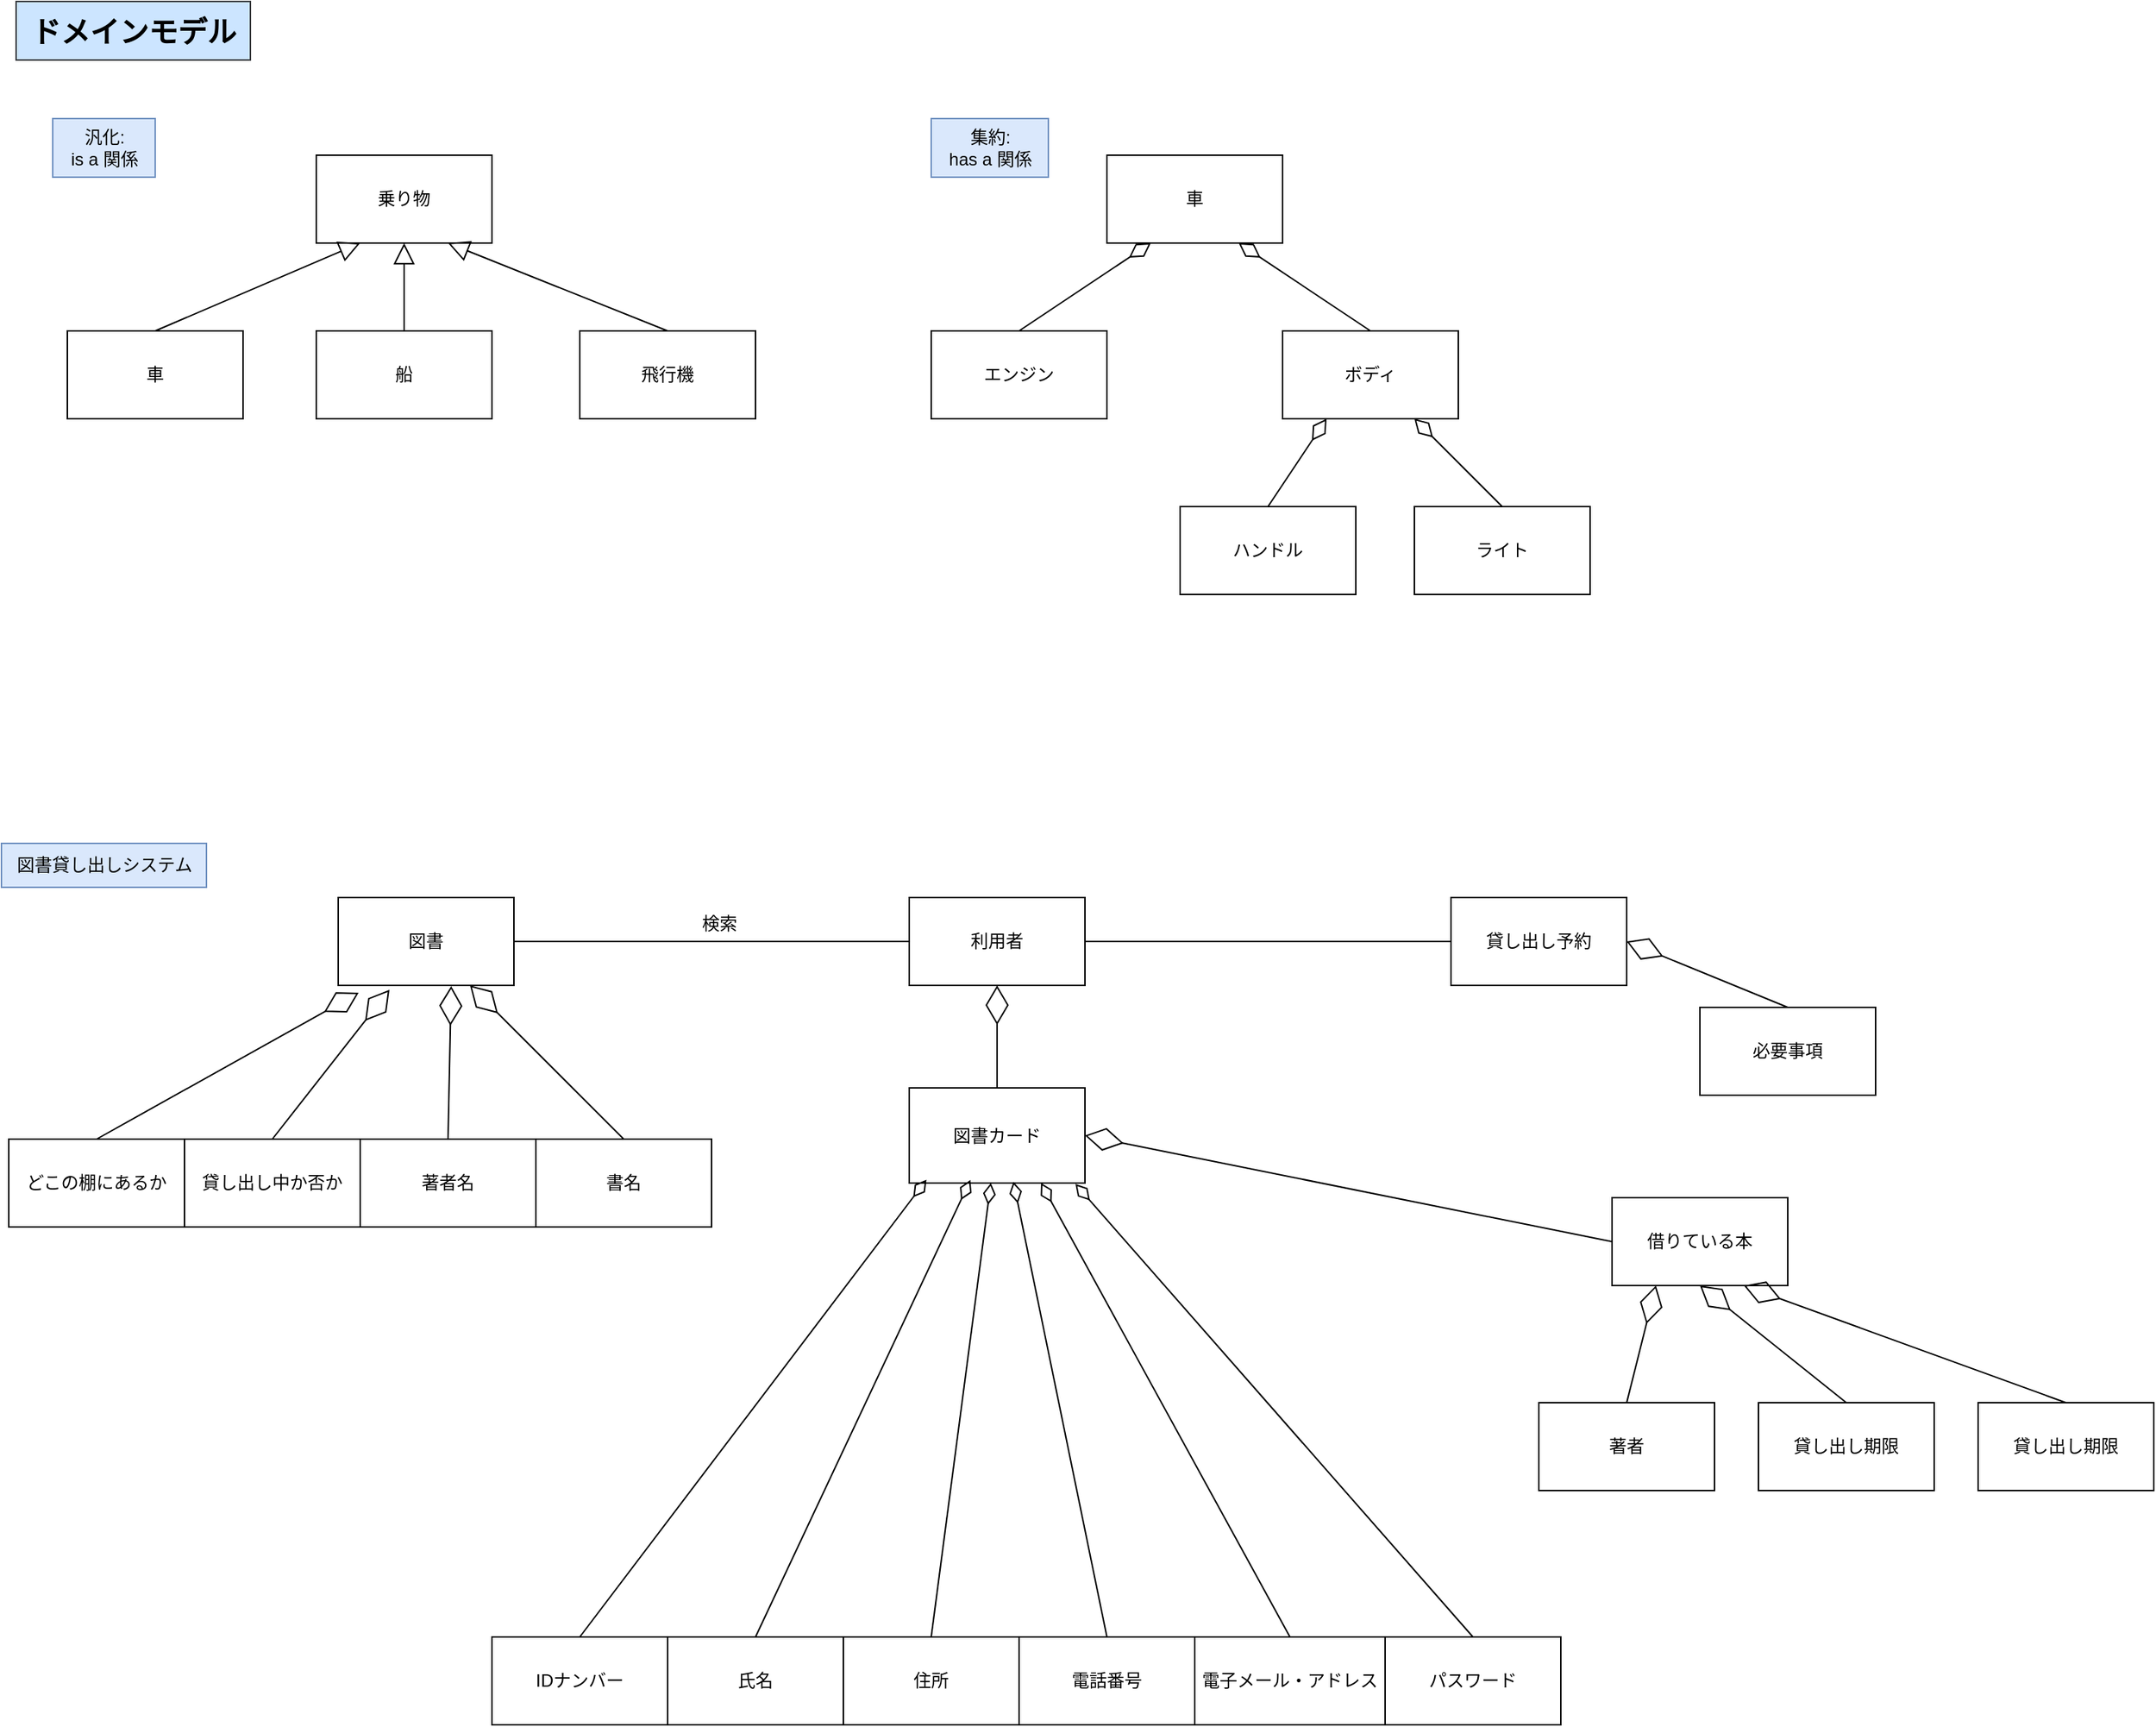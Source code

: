 <mxfile>
    <diagram name="ページ1" id="be8GhK4w83dCmfsiPk0o">
        <mxGraphModel dx="2194" dy="767" grid="1" gridSize="10" guides="1" tooltips="1" connect="1" arrows="1" fold="1" page="1" pageScale="1" pageWidth="1169" pageHeight="827" math="0" shadow="0">
            <root>
                <mxCell id="0"/>
                <mxCell id="1" parent="0"/>
                <mxCell id="bD1b70EAPUTdLCyVFp36-1" value="乗り物" style="rounded=0;whiteSpace=wrap;html=1;" parent="1" vertex="1">
                    <mxGeometry x="210" y="130" width="120" height="60" as="geometry"/>
                </mxCell>
                <mxCell id="bD1b70EAPUTdLCyVFp36-2" value="車" style="rounded=0;whiteSpace=wrap;html=1;" parent="1" vertex="1">
                    <mxGeometry x="40" y="250" width="120" height="60" as="geometry"/>
                </mxCell>
                <mxCell id="bD1b70EAPUTdLCyVFp36-3" value="船" style="rounded=0;whiteSpace=wrap;html=1;" parent="1" vertex="1">
                    <mxGeometry x="210" y="250" width="120" height="60" as="geometry"/>
                </mxCell>
                <mxCell id="bD1b70EAPUTdLCyVFp36-4" value="飛行機" style="rounded=0;whiteSpace=wrap;html=1;" parent="1" vertex="1">
                    <mxGeometry x="390" y="250" width="120" height="60" as="geometry"/>
                </mxCell>
                <mxCell id="bD1b70EAPUTdLCyVFp36-5" value="" style="endArrow=block;endFill=0;endSize=12;html=1;rounded=0;exitX=0.5;exitY=0;exitDx=0;exitDy=0;entryX=0.25;entryY=1;entryDx=0;entryDy=0;" parent="1" source="bD1b70EAPUTdLCyVFp36-2" target="bD1b70EAPUTdLCyVFp36-1" edge="1">
                    <mxGeometry width="160" relative="1" as="geometry">
                        <mxPoint x="210" y="390" as="sourcePoint"/>
                        <mxPoint x="370" y="390" as="targetPoint"/>
                    </mxGeometry>
                </mxCell>
                <mxCell id="bD1b70EAPUTdLCyVFp36-6" value="" style="endArrow=block;endFill=0;endSize=12;html=1;rounded=0;exitX=0.5;exitY=0;exitDx=0;exitDy=0;entryX=0.5;entryY=1;entryDx=0;entryDy=0;" parent="1" source="bD1b70EAPUTdLCyVFp36-3" target="bD1b70EAPUTdLCyVFp36-1" edge="1">
                    <mxGeometry width="160" relative="1" as="geometry">
                        <mxPoint x="260" y="420" as="sourcePoint"/>
                        <mxPoint x="410" y="360" as="targetPoint"/>
                    </mxGeometry>
                </mxCell>
                <mxCell id="bD1b70EAPUTdLCyVFp36-7" value="" style="endArrow=block;endFill=0;endSize=12;html=1;rounded=0;exitX=0.5;exitY=0;exitDx=0;exitDy=0;entryX=0.75;entryY=1;entryDx=0;entryDy=0;" parent="1" source="bD1b70EAPUTdLCyVFp36-4" target="bD1b70EAPUTdLCyVFp36-1" edge="1">
                    <mxGeometry width="160" relative="1" as="geometry">
                        <mxPoint x="320" y="420" as="sourcePoint"/>
                        <mxPoint x="470" y="360" as="targetPoint"/>
                    </mxGeometry>
                </mxCell>
                <mxCell id="bD1b70EAPUTdLCyVFp36-8" value="&lt;font style=&quot;font-size: 20px;&quot;&gt;&lt;b&gt;ドメインモデル&lt;/b&gt;&lt;/font&gt;" style="text;html=1;align=center;verticalAlign=middle;resizable=0;points=[];autosize=1;strokeColor=#36393d;fillColor=#cce5ff;" parent="1" vertex="1">
                    <mxGeometry x="5" y="25" width="160" height="40" as="geometry"/>
                </mxCell>
                <mxCell id="bD1b70EAPUTdLCyVFp36-9" value="汎化:&lt;div&gt;is a 関係&lt;/div&gt;" style="text;html=1;align=center;verticalAlign=middle;resizable=0;points=[];autosize=1;strokeColor=#6c8ebf;fillColor=#dae8fc;" parent="1" vertex="1">
                    <mxGeometry x="30" y="105" width="70" height="40" as="geometry"/>
                </mxCell>
                <mxCell id="bD1b70EAPUTdLCyVFp36-10" value="車" style="rounded=0;whiteSpace=wrap;html=1;" parent="1" vertex="1">
                    <mxGeometry x="750" y="130" width="120" height="60" as="geometry"/>
                </mxCell>
                <mxCell id="bD1b70EAPUTdLCyVFp36-11" value="エンジン" style="rounded=0;whiteSpace=wrap;html=1;" parent="1" vertex="1">
                    <mxGeometry x="630" y="250" width="120" height="60" as="geometry"/>
                </mxCell>
                <mxCell id="bD1b70EAPUTdLCyVFp36-12" value="ボディ" style="rounded=0;whiteSpace=wrap;html=1;" parent="1" vertex="1">
                    <mxGeometry x="870" y="250" width="120" height="60" as="geometry"/>
                </mxCell>
                <mxCell id="bD1b70EAPUTdLCyVFp36-13" value="ハンドル" style="rounded=0;whiteSpace=wrap;html=1;" parent="1" vertex="1">
                    <mxGeometry x="800" y="370" width="120" height="60" as="geometry"/>
                </mxCell>
                <mxCell id="bD1b70EAPUTdLCyVFp36-14" value="ライト" style="rounded=0;whiteSpace=wrap;html=1;" parent="1" vertex="1">
                    <mxGeometry x="960" y="370" width="120" height="60" as="geometry"/>
                </mxCell>
                <mxCell id="bD1b70EAPUTdLCyVFp36-15" value="" style="endArrow=diamondThin;html=1;rounded=0;entryX=0.25;entryY=1;entryDx=0;entryDy=0;exitX=0.5;exitY=0;exitDx=0;exitDy=0;endFill=0;endSize=15;" parent="1" source="bD1b70EAPUTdLCyVFp36-11" target="bD1b70EAPUTdLCyVFp36-10" edge="1">
                    <mxGeometry width="50" height="50" relative="1" as="geometry">
                        <mxPoint x="520" y="400" as="sourcePoint"/>
                        <mxPoint x="570" y="350" as="targetPoint"/>
                    </mxGeometry>
                </mxCell>
                <mxCell id="bD1b70EAPUTdLCyVFp36-16" value="" style="endArrow=diamondThin;html=1;rounded=0;entryX=0.75;entryY=1;entryDx=0;entryDy=0;exitX=0.5;exitY=0;exitDx=0;exitDy=0;endFill=0;endSize=15;" parent="1" source="bD1b70EAPUTdLCyVFp36-12" target="bD1b70EAPUTdLCyVFp36-10" edge="1">
                    <mxGeometry width="50" height="50" relative="1" as="geometry">
                        <mxPoint x="900" y="270" as="sourcePoint"/>
                        <mxPoint x="990" y="210" as="targetPoint"/>
                    </mxGeometry>
                </mxCell>
                <mxCell id="bD1b70EAPUTdLCyVFp36-17" value="" style="endArrow=diamondThin;html=1;rounded=0;endFill=0;exitX=0.5;exitY=0;exitDx=0;exitDy=0;endSize=15;" parent="1" source="bD1b70EAPUTdLCyVFp36-13" edge="1">
                    <mxGeometry width="50" height="50" relative="1" as="geometry">
                        <mxPoint x="860" y="370" as="sourcePoint"/>
                        <mxPoint x="900" y="310" as="targetPoint"/>
                    </mxGeometry>
                </mxCell>
                <mxCell id="bD1b70EAPUTdLCyVFp36-18" value="" style="endArrow=diamondThin;html=1;rounded=0;entryX=0.75;entryY=1;entryDx=0;entryDy=0;exitX=0.5;exitY=0;exitDx=0;exitDy=0;endFill=0;endSize=15;" parent="1" source="bD1b70EAPUTdLCyVFp36-14" target="bD1b70EAPUTdLCyVFp36-12" edge="1">
                    <mxGeometry width="50" height="50" relative="1" as="geometry">
                        <mxPoint x="960" y="570" as="sourcePoint"/>
                        <mxPoint x="1050" y="510" as="targetPoint"/>
                    </mxGeometry>
                </mxCell>
                <mxCell id="bD1b70EAPUTdLCyVFp36-19" value="集約:&lt;div&gt;&lt;span style=&quot;background-color: transparent; color: light-dark(rgb(0, 0, 0), rgb(255, 255, 255));&quot;&gt;has a 関係&lt;/span&gt;&lt;/div&gt;" style="text;html=1;align=center;verticalAlign=middle;resizable=0;points=[];autosize=1;strokeColor=#6c8ebf;fillColor=#dae8fc;" parent="1" vertex="1">
                    <mxGeometry x="630" y="105" width="80" height="40" as="geometry"/>
                </mxCell>
                <mxCell id="2" value="利用者" style="rounded=0;whiteSpace=wrap;html=1;" vertex="1" parent="1">
                    <mxGeometry x="615" y="637" width="120" height="60" as="geometry"/>
                </mxCell>
                <mxCell id="3" value="図書カード" style="rounded=0;whiteSpace=wrap;html=1;" vertex="1" parent="1">
                    <mxGeometry x="615" y="767" width="120" height="65" as="geometry"/>
                </mxCell>
                <mxCell id="4" value="" style="endArrow=diamondThin;endFill=0;endSize=24;html=1;exitX=0.5;exitY=0;exitDx=0;exitDy=0;entryX=0.5;entryY=1;entryDx=0;entryDy=0;" edge="1" parent="1" source="3" target="2">
                    <mxGeometry width="160" relative="1" as="geometry">
                        <mxPoint x="685" y="737" as="sourcePoint"/>
                        <mxPoint x="1015" y="807" as="targetPoint"/>
                    </mxGeometry>
                </mxCell>
                <mxCell id="6" value="IDナンバー" style="rounded=0;whiteSpace=wrap;html=1;" vertex="1" parent="1">
                    <mxGeometry x="330" y="1142" width="120" height="60" as="geometry"/>
                </mxCell>
                <mxCell id="7" value="パスワード" style="rounded=0;whiteSpace=wrap;html=1;" vertex="1" parent="1">
                    <mxGeometry x="940" y="1142" width="120" height="60" as="geometry"/>
                </mxCell>
                <mxCell id="8" value="" style="endArrow=diamondThin;endFill=0;endSize=12;html=1;exitX=0.5;exitY=0;exitDx=0;exitDy=0;entryX=0.098;entryY=0.965;entryDx=0;entryDy=0;entryPerimeter=0;" edge="1" parent="1" source="6" target="3">
                    <mxGeometry width="160" relative="1" as="geometry">
                        <mxPoint x="594.5" y="897" as="sourcePoint"/>
                        <mxPoint x="594.5" y="817" as="targetPoint"/>
                    </mxGeometry>
                </mxCell>
                <mxCell id="13" value="" style="endArrow=diamondThin;endFill=0;endSize=12;html=1;exitX=0.5;exitY=0;exitDx=0;exitDy=0;entryX=0.946;entryY=1.01;entryDx=0;entryDy=0;entryPerimeter=0;" edge="1" parent="1" source="7" target="3">
                    <mxGeometry width="160" relative="1" as="geometry">
                        <mxPoint x="845" y="817" as="sourcePoint"/>
                        <mxPoint x="1005" y="817" as="targetPoint"/>
                    </mxGeometry>
                </mxCell>
                <mxCell id="14" value="貸し出し予約" style="whiteSpace=wrap;html=1;" vertex="1" parent="1">
                    <mxGeometry x="985" y="637" width="120" height="60" as="geometry"/>
                </mxCell>
                <mxCell id="15" value="" style="endArrow=none;endFill=0;endSize=17;html=1;entryX=1;entryY=0.5;entryDx=0;entryDy=0;exitX=0;exitY=0.5;exitDx=0;exitDy=0;" edge="1" parent="1" source="14" target="2">
                    <mxGeometry width="160" relative="1" as="geometry">
                        <mxPoint x="845" y="817" as="sourcePoint"/>
                        <mxPoint x="1005" y="817" as="targetPoint"/>
                    </mxGeometry>
                </mxCell>
                <mxCell id="16" value="図書" style="whiteSpace=wrap;html=1;" vertex="1" parent="1">
                    <mxGeometry x="225" y="637" width="120" height="60" as="geometry"/>
                </mxCell>
                <mxCell id="19" value="" style="endArrow=none;endFill=0;endSize=17;html=1;entryX=0;entryY=0.5;entryDx=0;entryDy=0;exitX=1;exitY=0.5;exitDx=0;exitDy=0;" edge="1" parent="1" source="16" target="2">
                    <mxGeometry width="160" relative="1" as="geometry">
                        <mxPoint x="915" y="777" as="sourcePoint"/>
                        <mxPoint x="715" y="707" as="targetPoint"/>
                    </mxGeometry>
                </mxCell>
                <mxCell id="23" value="著者名" style="whiteSpace=wrap;html=1;" vertex="1" parent="1">
                    <mxGeometry x="240" y="802" width="120" height="60" as="geometry"/>
                </mxCell>
                <mxCell id="27" value="" style="edgeStyle=none;html=1;exitX=0.5;exitY=0;exitDx=0;exitDy=0;endArrow=diamondThin;endFill=0;endSize=24;" edge="1" parent="1" source="24">
                    <mxGeometry relative="1" as="geometry">
                        <mxPoint x="515" y="972" as="sourcePoint"/>
                        <mxPoint x="315" y="697" as="targetPoint"/>
                    </mxGeometry>
                </mxCell>
                <mxCell id="24" value="書名" style="whiteSpace=wrap;html=1;" vertex="1" parent="1">
                    <mxGeometry x="360" y="802" width="120" height="60" as="geometry"/>
                </mxCell>
                <mxCell id="25" value="" style="endArrow=diamondThin;endFill=0;endSize=24;html=1;entryX=0.643;entryY=1.008;entryDx=0;entryDy=0;entryPerimeter=0;exitX=0.5;exitY=0;exitDx=0;exitDy=0;" edge="1" parent="1" source="23" target="16">
                    <mxGeometry width="160" relative="1" as="geometry">
                        <mxPoint x="305" y="792" as="sourcePoint"/>
                        <mxPoint x="280" y="697" as="targetPoint"/>
                    </mxGeometry>
                </mxCell>
                <mxCell id="31" value="氏名" style="whiteSpace=wrap;html=1;" vertex="1" parent="1">
                    <mxGeometry x="450" y="1142" width="120" height="60" as="geometry"/>
                </mxCell>
                <mxCell id="32" value="住所" style="whiteSpace=wrap;html=1;" vertex="1" parent="1">
                    <mxGeometry x="570" y="1142" width="120" height="60" as="geometry"/>
                </mxCell>
                <mxCell id="34" value="電話番号" style="whiteSpace=wrap;html=1;" vertex="1" parent="1">
                    <mxGeometry x="690" y="1142" width="120" height="60" as="geometry"/>
                </mxCell>
                <mxCell id="35" value="電子メール・アドレス" style="whiteSpace=wrap;html=1;" vertex="1" parent="1">
                    <mxGeometry x="810" y="1142" width="130" height="60" as="geometry"/>
                </mxCell>
                <mxCell id="39" value="" style="endArrow=diamondThin;endFill=0;endSize=12;html=1;exitX=0.5;exitY=0;exitDx=0;exitDy=0;entryX=0.348;entryY=0.968;entryDx=0;entryDy=0;entryPerimeter=0;" edge="1" parent="1" source="31" target="3">
                    <mxGeometry width="160" relative="1" as="geometry">
                        <mxPoint x="905" y="847" as="sourcePoint"/>
                        <mxPoint x="1093.24" y="930.3" as="targetPoint"/>
                    </mxGeometry>
                </mxCell>
                <mxCell id="41" value="" style="endArrow=diamondThin;endFill=0;endSize=12;html=1;exitX=0.5;exitY=0;exitDx=0;exitDy=0;" edge="1" parent="1" source="32" target="3">
                    <mxGeometry width="160" relative="1" as="geometry">
                        <mxPoint x="900" y="997" as="sourcePoint"/>
                        <mxPoint x="675" y="822" as="targetPoint"/>
                    </mxGeometry>
                </mxCell>
                <mxCell id="42" value="" style="endArrow=diamondThin;endFill=0;endSize=12;html=1;exitX=0.5;exitY=0;exitDx=0;exitDy=0;entryX=0.593;entryY=0.987;entryDx=0;entryDy=0;entryPerimeter=0;" edge="1" parent="1" source="34" target="3">
                    <mxGeometry width="160" relative="1" as="geometry">
                        <mxPoint x="910" y="1007" as="sourcePoint"/>
                        <mxPoint x="1149.88" y="926.46" as="targetPoint"/>
                    </mxGeometry>
                </mxCell>
                <mxCell id="43" value="" style="endArrow=diamondThin;endFill=0;endSize=12;html=1;exitX=0.5;exitY=0;exitDx=0;exitDy=0;entryX=0.75;entryY=1;entryDx=0;entryDy=0;" edge="1" parent="1" source="35" target="3">
                    <mxGeometry width="160" relative="1" as="geometry">
                        <mxPoint x="920" y="1017" as="sourcePoint"/>
                        <mxPoint x="705" y="832" as="targetPoint"/>
                    </mxGeometry>
                </mxCell>
                <mxCell id="46" value="図書貸し出しシステム" style="text;html=1;align=center;verticalAlign=middle;resizable=0;points=[];autosize=1;strokeColor=#6c8ebf;fillColor=#dae8fc;" vertex="1" parent="1">
                    <mxGeometry x="-5" y="600" width="140" height="30" as="geometry"/>
                </mxCell>
                <mxCell id="47" value="貸し出し期限" style="whiteSpace=wrap;html=1;" vertex="1" parent="1">
                    <mxGeometry x="1195" y="982" width="120" height="60" as="geometry"/>
                </mxCell>
                <mxCell id="49" value="検索" style="text;html=1;align=center;verticalAlign=middle;resizable=0;points=[];autosize=1;strokeColor=none;fillColor=none;" vertex="1" parent="1">
                    <mxGeometry x="460" y="640" width="50" height="30" as="geometry"/>
                </mxCell>
                <mxCell id="50" value="貸し出し中か否か" style="whiteSpace=wrap;html=1;" vertex="1" parent="1">
                    <mxGeometry x="120" y="802" width="120" height="60" as="geometry"/>
                </mxCell>
                <mxCell id="52" value="" style="endArrow=diamondThin;startArrow=none;endFill=0;startFill=0;endSize=24;html=1;exitX=0.5;exitY=0;exitDx=0;exitDy=0;" edge="1" parent="1" source="50">
                    <mxGeometry width="160" relative="1" as="geometry">
                        <mxPoint x="315" y="1042" as="sourcePoint"/>
                        <mxPoint x="260" y="700" as="targetPoint"/>
                    </mxGeometry>
                </mxCell>
                <mxCell id="53" value="どこの棚にあるか" style="whiteSpace=wrap;html=1;" vertex="1" parent="1">
                    <mxGeometry y="802" width="120" height="60" as="geometry"/>
                </mxCell>
                <mxCell id="54" value="" style="endArrow=diamondThin;startArrow=none;endFill=0;startFill=0;endSize=24;html=1;exitX=0.5;exitY=0;exitDx=0;exitDy=0;entryX=0.116;entryY=1.083;entryDx=0;entryDy=0;entryPerimeter=0;" edge="1" parent="1" source="53" target="16">
                    <mxGeometry width="160" relative="1" as="geometry">
                        <mxPoint x="25" y="942" as="sourcePoint"/>
                        <mxPoint x="245" y="752" as="targetPoint"/>
                    </mxGeometry>
                </mxCell>
                <mxCell id="55" value="借りている本" style="whiteSpace=wrap;html=1;" vertex="1" parent="1">
                    <mxGeometry x="1095" y="842" width="120" height="60" as="geometry"/>
                </mxCell>
                <mxCell id="59" value="" style="endArrow=diamondThin;endFill=0;endSize=24;html=1;entryX=1;entryY=0.5;entryDx=0;entryDy=0;exitX=0;exitY=0.5;exitDx=0;exitDy=0;" edge="1" parent="1" source="55" target="3">
                    <mxGeometry width="160" relative="1" as="geometry">
                        <mxPoint x="855" y="1052" as="sourcePoint"/>
                        <mxPoint x="1015" y="1052" as="targetPoint"/>
                    </mxGeometry>
                </mxCell>
                <mxCell id="60" value="" style="endArrow=diamondThin;endFill=0;endSize=24;html=1;entryX=0.25;entryY=1;entryDx=0;entryDy=0;exitX=0.5;exitY=0;exitDx=0;exitDy=0;" edge="1" parent="1" source="61" target="55">
                    <mxGeometry width="160" relative="1" as="geometry">
                        <mxPoint x="1135" y="1042" as="sourcePoint"/>
                        <mxPoint x="1155" y="902" as="targetPoint"/>
                    </mxGeometry>
                </mxCell>
                <mxCell id="61" value="著者" style="whiteSpace=wrap;html=1;" vertex="1" parent="1">
                    <mxGeometry x="1045" y="982" width="120" height="60" as="geometry"/>
                </mxCell>
                <mxCell id="63" value="貸し出し期限" style="whiteSpace=wrap;html=1;" vertex="1" parent="1">
                    <mxGeometry x="1345" y="982" width="120" height="60" as="geometry"/>
                </mxCell>
                <mxCell id="64" value="" style="endArrow=diamondThin;endFill=0;endSize=24;html=1;entryX=0.5;entryY=1;entryDx=0;entryDy=0;exitX=0.5;exitY=0;exitDx=0;exitDy=0;" edge="1" parent="1" source="47" target="55">
                    <mxGeometry width="160" relative="1" as="geometry">
                        <mxPoint x="1125" y="992" as="sourcePoint"/>
                        <mxPoint x="1135" y="912" as="targetPoint"/>
                    </mxGeometry>
                </mxCell>
                <mxCell id="65" value="" style="endArrow=diamondThin;endFill=0;endSize=24;html=1;entryX=0.75;entryY=1;entryDx=0;entryDy=0;exitX=0.5;exitY=0;exitDx=0;exitDy=0;" edge="1" parent="1" source="63" target="55">
                    <mxGeometry width="160" relative="1" as="geometry">
                        <mxPoint x="1135" y="1002" as="sourcePoint"/>
                        <mxPoint x="1145" y="922" as="targetPoint"/>
                    </mxGeometry>
                </mxCell>
                <mxCell id="67" value="必要事項" style="whiteSpace=wrap;html=1;" vertex="1" parent="1">
                    <mxGeometry x="1155" y="712" width="120" height="60" as="geometry"/>
                </mxCell>
                <mxCell id="68" value="" style="endArrow=diamondThin;endFill=0;endSize=24;html=1;entryX=1;entryY=0.5;entryDx=0;entryDy=0;exitX=0.5;exitY=0;exitDx=0;exitDy=0;" edge="1" parent="1" source="67" target="14">
                    <mxGeometry width="160" relative="1" as="geometry">
                        <mxPoint x="765" y="982" as="sourcePoint"/>
                        <mxPoint x="925" y="982" as="targetPoint"/>
                    </mxGeometry>
                </mxCell>
            </root>
        </mxGraphModel>
    </diagram>
</mxfile>